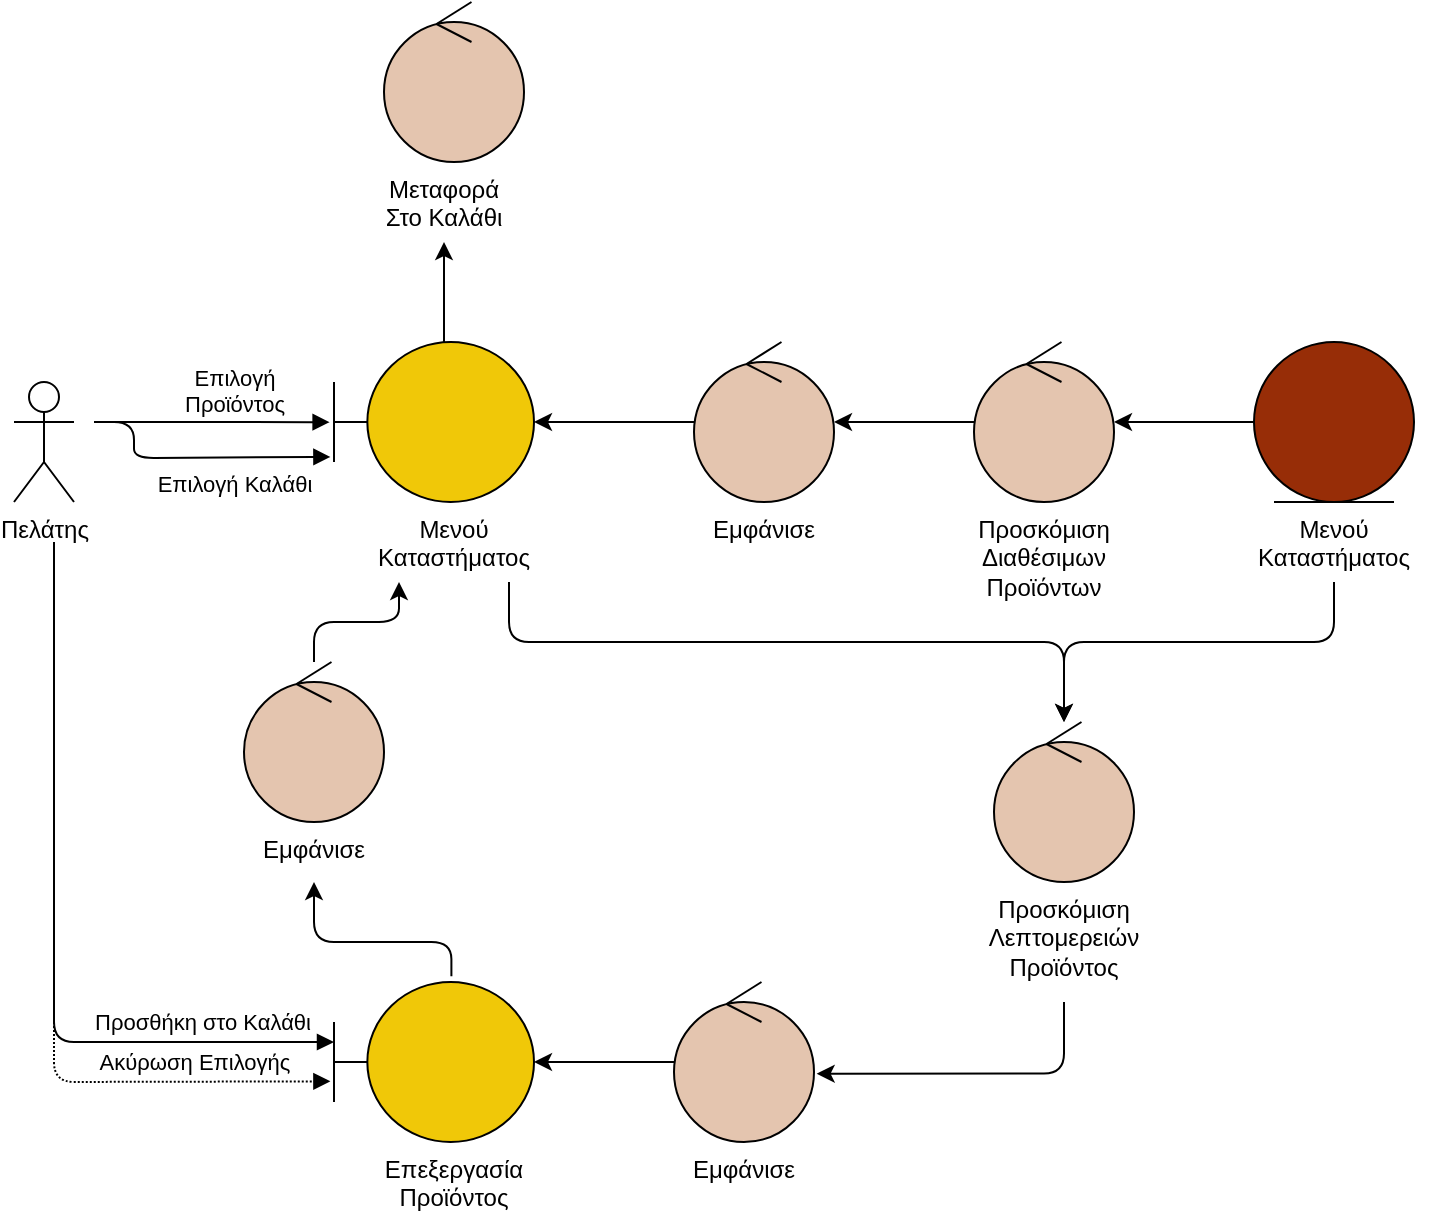 <mxfile version="18.0.3"><diagram id="_NEF_zK0TXl3RWh3A6Ux" name="Page-1"><mxGraphModel dx="166" dy="1647" grid="1" gridSize="10" guides="1" tooltips="1" connect="1" arrows="1" fold="1" page="1" pageScale="1" pageWidth="850" pageHeight="1100" math="0" shadow="0"><root><mxCell id="0"/><mxCell id="1" parent="0"/><mxCell id="LmuKfafXIdMlhaVFYHfl-38" style="edgeStyle=orthogonalEdgeStyle;rounded=0;orthogonalLoop=1;jettySize=auto;html=1;" parent="1" source="LmuKfafXIdMlhaVFYHfl-39" target="LmuKfafXIdMlhaVFYHfl-41" edge="1"><mxGeometry relative="1" as="geometry"/></mxCell><mxCell id="LmuKfafXIdMlhaVFYHfl-39" value="" style="ellipse;shape=umlControl;whiteSpace=wrap;html=1;fillColor=#E4C5AF;" parent="1" vertex="1"><mxGeometry x="1260" y="120" width="70" height="80" as="geometry"/></mxCell><mxCell id="LmuKfafXIdMlhaVFYHfl-40" style="edgeStyle=orthogonalEdgeStyle;rounded=1;orthogonalLoop=1;jettySize=auto;html=1;exitX=0.75;exitY=1;exitDx=0;exitDy=0;" parent="1" source="LmuKfafXIdMlhaVFYHfl-64" target="LmuKfafXIdMlhaVFYHfl-52" edge="1"><mxGeometry relative="1" as="geometry"><Array as="points"><mxPoint x="1168" y="270"/><mxPoint x="1445" y="270"/></Array></mxGeometry></mxCell><mxCell id="LmuKfafXIdMlhaVFYHfl-41" value="" style="shape=umlBoundary;whiteSpace=wrap;html=1;fillColor=#F0C808;" parent="1" vertex="1"><mxGeometry x="1080" y="120" width="100" height="80" as="geometry"/></mxCell><mxCell id="LmuKfafXIdMlhaVFYHfl-42" value="Επιλογή &lt;br&gt;Προϊόντος" style="html=1;verticalAlign=bottom;endArrow=block;rounded=0;entryX=-0.022;entryY=0.501;entryDx=0;entryDy=0;entryPerimeter=0;labelBackgroundColor=none;" parent="1" target="LmuKfafXIdMlhaVFYHfl-41" edge="1"><mxGeometry x="0.189" width="80" relative="1" as="geometry"><mxPoint x="960" y="160" as="sourcePoint"/><mxPoint x="1260" y="60" as="targetPoint"/><Array as="points"><mxPoint x="960" y="160"/></Array><mxPoint as="offset"/></mxGeometry></mxCell><mxCell id="LmuKfafXIdMlhaVFYHfl-43" style="edgeStyle=orthogonalEdgeStyle;rounded=0;orthogonalLoop=1;jettySize=auto;html=1;" parent="1" source="LmuKfafXIdMlhaVFYHfl-44" target="LmuKfafXIdMlhaVFYHfl-39" edge="1"><mxGeometry relative="1" as="geometry"/></mxCell><mxCell id="LmuKfafXIdMlhaVFYHfl-44" value="" style="ellipse;shape=umlControl;whiteSpace=wrap;html=1;fillColor=#E4C5AF;" parent="1" vertex="1"><mxGeometry x="1400" y="120" width="70" height="80" as="geometry"/></mxCell><mxCell id="LmuKfafXIdMlhaVFYHfl-45" style="edgeStyle=orthogonalEdgeStyle;rounded=1;orthogonalLoop=1;jettySize=auto;html=1;entryX=0.5;entryY=1;entryDx=0;entryDy=0;exitX=0.587;exitY=-0.036;exitDx=0;exitDy=0;exitPerimeter=0;" parent="1" source="LmuKfafXIdMlhaVFYHfl-47" target="LmuKfafXIdMlhaVFYHfl-68" edge="1"><mxGeometry relative="1" as="geometry"><Array as="points"><mxPoint x="1139" y="420"/><mxPoint x="1070" y="420"/></Array></mxGeometry></mxCell><mxCell id="LmuKfafXIdMlhaVFYHfl-46" style="edgeStyle=orthogonalEdgeStyle;rounded=0;orthogonalLoop=1;jettySize=auto;html=1;" parent="1" source="LmuKfafXIdMlhaVFYHfl-41" target="LmuKfafXIdMlhaVFYHfl-69" edge="1"><mxGeometry relative="1" as="geometry"><mxPoint x="1135" y="-80" as="sourcePoint"/><mxPoint x="1135" y="80" as="targetPoint"/><Array as="points"><mxPoint x="1135" y="110"/><mxPoint x="1135" y="110"/></Array></mxGeometry></mxCell><mxCell id="LmuKfafXIdMlhaVFYHfl-47" value="" style="shape=umlBoundary;whiteSpace=wrap;html=1;fillColor=#F0C808;" parent="1" vertex="1"><mxGeometry x="1080" y="440" width="100" height="80" as="geometry"/></mxCell><mxCell id="LmuKfafXIdMlhaVFYHfl-48" style="edgeStyle=orthogonalEdgeStyle;rounded=0;orthogonalLoop=1;jettySize=auto;html=1;" parent="1" source="LmuKfafXIdMlhaVFYHfl-50" target="LmuKfafXIdMlhaVFYHfl-44" edge="1"><mxGeometry relative="1" as="geometry"/></mxCell><mxCell id="LmuKfafXIdMlhaVFYHfl-49" style="edgeStyle=orthogonalEdgeStyle;rounded=1;orthogonalLoop=1;jettySize=auto;html=1;exitX=0.5;exitY=1;exitDx=0;exitDy=0;" parent="1" source="LmuKfafXIdMlhaVFYHfl-63" target="LmuKfafXIdMlhaVFYHfl-52" edge="1"><mxGeometry relative="1" as="geometry"><mxPoint x="1580" y="290" as="targetPoint"/><Array as="points"><mxPoint x="1580" y="270"/><mxPoint x="1445" y="270"/></Array></mxGeometry></mxCell><mxCell id="LmuKfafXIdMlhaVFYHfl-50" value="" style="ellipse;shape=umlEntity;whiteSpace=wrap;html=1;fillColor=#972D07;" parent="1" vertex="1"><mxGeometry x="1540" y="120" width="80" height="80" as="geometry"/></mxCell><mxCell id="LmuKfafXIdMlhaVFYHfl-51" style="edgeStyle=orthogonalEdgeStyle;rounded=1;orthogonalLoop=1;jettySize=auto;html=1;exitX=0.5;exitY=1;exitDx=0;exitDy=0;entryX=1.019;entryY=0.573;entryDx=0;entryDy=0;entryPerimeter=0;" parent="1" source="LmuKfafXIdMlhaVFYHfl-65" target="LmuKfafXIdMlhaVFYHfl-54" edge="1"><mxGeometry relative="1" as="geometry"><mxPoint x="1445" y="480" as="targetPoint"/><Array as="points"><mxPoint x="1445" y="486"/></Array></mxGeometry></mxCell><mxCell id="LmuKfafXIdMlhaVFYHfl-52" value="" style="ellipse;shape=umlControl;whiteSpace=wrap;html=1;fillColor=#E4C5AF;" parent="1" vertex="1"><mxGeometry x="1410" y="310" width="70" height="80" as="geometry"/></mxCell><mxCell id="LmuKfafXIdMlhaVFYHfl-53" style="edgeStyle=orthogonalEdgeStyle;rounded=0;orthogonalLoop=1;jettySize=auto;html=1;" parent="1" source="LmuKfafXIdMlhaVFYHfl-54" target="LmuKfafXIdMlhaVFYHfl-47" edge="1"><mxGeometry relative="1" as="geometry"/></mxCell><mxCell id="LmuKfafXIdMlhaVFYHfl-54" value="" style="ellipse;shape=umlControl;whiteSpace=wrap;html=1;fillColor=#E4C5AF;" parent="1" vertex="1"><mxGeometry x="1250" y="440" width="70" height="80" as="geometry"/></mxCell><mxCell id="LmuKfafXIdMlhaVFYHfl-55" value="Προσθήκη στο Καλάθι" style="html=1;verticalAlign=bottom;endArrow=block;rounded=1;entryX=0;entryY=0.375;entryDx=0;entryDy=0;entryPerimeter=0;align=center;labelBackgroundColor=none;" parent="1" target="LmuKfafXIdMlhaVFYHfl-47" edge="1"><mxGeometry x="0.659" y="1" width="80" relative="1" as="geometry"><mxPoint x="940" y="220" as="sourcePoint"/><mxPoint x="970" y="280" as="targetPoint"/><Array as="points"><mxPoint x="940" y="470"/></Array><mxPoint as="offset"/></mxGeometry></mxCell><mxCell id="LmuKfafXIdMlhaVFYHfl-56" style="edgeStyle=orthogonalEdgeStyle;rounded=1;orthogonalLoop=1;jettySize=auto;html=1;entryX=0.25;entryY=1;entryDx=0;entryDy=0;" parent="1" source="LmuKfafXIdMlhaVFYHfl-57" target="LmuKfafXIdMlhaVFYHfl-64" edge="1"><mxGeometry relative="1" as="geometry"><mxPoint x="1135" y="230" as="targetPoint"/><Array as="points"/></mxGeometry></mxCell><mxCell id="LmuKfafXIdMlhaVFYHfl-57" value="" style="ellipse;shape=umlControl;whiteSpace=wrap;html=1;fillColor=#E4C5AF;" parent="1" vertex="1"><mxGeometry x="1035" y="280" width="70" height="80" as="geometry"/></mxCell><mxCell id="LmuKfafXIdMlhaVFYHfl-58" value="Επιλογή Καλάθι" style="html=1;verticalAlign=bottom;endArrow=block;rounded=1;fillColor=#008a00;strokeColor=#000000;align=center;labelBackgroundColor=none;entryX=-0.018;entryY=0.718;entryDx=0;entryDy=0;entryPerimeter=0;" parent="1" target="LmuKfafXIdMlhaVFYHfl-41" edge="1"><mxGeometry x="0.29" y="-22" width="80" relative="1" as="geometry"><mxPoint x="960" y="160" as="sourcePoint"/><mxPoint x="1080" y="240" as="targetPoint"/><Array as="points"><mxPoint x="980" y="160"/><mxPoint x="980" y="178"/></Array><mxPoint as="offset"/></mxGeometry></mxCell><mxCell id="LmuKfafXIdMlhaVFYHfl-59" value="" style="ellipse;shape=umlControl;whiteSpace=wrap;html=1;fillColor=#E4C5AF;fontColor=#ffffff;strokeColor=#000000;" parent="1" vertex="1"><mxGeometry x="1105" y="-50" width="70" height="80" as="geometry"/></mxCell><mxCell id="LmuKfafXIdMlhaVFYHfl-60" value="Πελάτης" style="shape=umlActor;verticalLabelPosition=bottom;verticalAlign=top;html=1;outlineConnect=0;" parent="1" vertex="1"><mxGeometry x="920" y="140" width="30" height="60" as="geometry"/></mxCell><mxCell id="LmuKfafXIdMlhaVFYHfl-61" value="&lt;meta charset=&quot;utf-8&quot;&gt;&lt;span style=&quot;color: rgb(0, 0, 0); font-family: helvetica; font-size: 12px; font-style: normal; font-weight: 400; letter-spacing: normal; text-indent: 0px; text-transform: none; word-spacing: 0px; display: inline; float: none;&quot;&gt;Προσκόμιση&lt;/span&gt;&lt;br style=&quot;color: rgb(0, 0, 0); font-family: helvetica; font-size: 12px; font-style: normal; font-weight: 400; letter-spacing: normal; text-indent: 0px; text-transform: none; word-spacing: 0px;&quot;&gt;&lt;span style=&quot;color: rgb(0, 0, 0); font-family: helvetica; font-size: 12px; font-style: normal; font-weight: 400; letter-spacing: normal; text-indent: 0px; text-transform: none; word-spacing: 0px; display: inline; float: none;&quot;&gt;Διαθέσιμων&lt;/span&gt;&lt;br style=&quot;color: rgb(0, 0, 0); font-family: helvetica; font-size: 12px; font-style: normal; font-weight: 400; letter-spacing: normal; text-indent: 0px; text-transform: none; word-spacing: 0px;&quot;&gt;&lt;span style=&quot;color: rgb(0, 0, 0); font-family: helvetica; font-size: 12px; font-style: normal; font-weight: 400; letter-spacing: normal; text-indent: 0px; text-transform: none; word-spacing: 0px; display: inline; float: none;&quot;&gt;Προϊόντων&lt;/span&gt;" style="text;whiteSpace=wrap;html=1;align=center;labelBackgroundColor=none;" parent="1" vertex="1"><mxGeometry x="1385" y="200" width="100" height="60" as="geometry"/></mxCell><mxCell id="LmuKfafXIdMlhaVFYHfl-62" value="&lt;meta charset=&quot;utf-8&quot;&gt;&lt;span style=&quot;color: rgb(0, 0, 0); font-family: helvetica; font-size: 12px; font-style: normal; font-weight: 400; letter-spacing: normal; text-indent: 0px; text-transform: none; word-spacing: 0px; display: inline; float: none;&quot;&gt;Εμφάνισε&lt;/span&gt;" style="text;whiteSpace=wrap;html=1;align=center;labelBackgroundColor=none;" parent="1" vertex="1"><mxGeometry x="1255" y="200" width="80" height="30" as="geometry"/></mxCell><mxCell id="LmuKfafXIdMlhaVFYHfl-63" value="&lt;meta charset=&quot;utf-8&quot;&gt;&lt;span style=&quot;color: rgb(0, 0, 0); font-family: helvetica; font-size: 12px; font-style: normal; font-weight: 400; letter-spacing: normal; text-indent: 0px; text-transform: none; word-spacing: 0px; display: inline; float: none;&quot;&gt;Μενού&lt;/span&gt;&lt;br style=&quot;color: rgb(0, 0, 0); font-family: helvetica; font-size: 12px; font-style: normal; font-weight: 400; letter-spacing: normal; text-indent: 0px; text-transform: none; word-spacing: 0px;&quot;&gt;&lt;span style=&quot;color: rgb(0, 0, 0); font-family: helvetica; font-size: 12px; font-style: normal; font-weight: 400; letter-spacing: normal; text-indent: 0px; text-transform: none; word-spacing: 0px; display: inline; float: none;&quot;&gt;Καταστήματος&lt;/span&gt;" style="text;whiteSpace=wrap;html=1;align=center;labelBackgroundColor=none;" parent="1" vertex="1"><mxGeometry x="1525" y="200" width="110" height="40" as="geometry"/></mxCell><mxCell id="LmuKfafXIdMlhaVFYHfl-64" value="&lt;meta charset=&quot;utf-8&quot;&gt;&lt;span style=&quot;color: rgb(0, 0, 0); font-family: helvetica; font-size: 12px; font-style: normal; font-weight: 400; letter-spacing: normal; text-indent: 0px; text-transform: none; word-spacing: 0px; display: inline; float: none;&quot;&gt;Μενού&lt;/span&gt;&lt;br style=&quot;color: rgb(0, 0, 0); font-family: helvetica; font-size: 12px; font-style: normal; font-weight: 400; letter-spacing: normal; text-indent: 0px; text-transform: none; word-spacing: 0px;&quot;&gt;&lt;span style=&quot;color: rgb(0, 0, 0); font-family: helvetica; font-size: 12px; font-style: normal; font-weight: 400; letter-spacing: normal; text-indent: 0px; text-transform: none; word-spacing: 0px; display: inline; float: none;&quot;&gt;Καταστήματος&lt;/span&gt;" style="text;whiteSpace=wrap;html=1;align=center;labelBackgroundColor=none;" parent="1" vertex="1"><mxGeometry x="1085" y="200" width="110" height="40" as="geometry"/></mxCell><mxCell id="LmuKfafXIdMlhaVFYHfl-65" value="&lt;meta charset=&quot;utf-8&quot;&gt;&lt;span style=&quot;color: rgb(0, 0, 0); font-family: helvetica; font-size: 12px; font-style: normal; font-weight: 400; letter-spacing: normal; text-indent: 0px; text-transform: none; word-spacing: 0px; display: inline; float: none;&quot;&gt;Προσκόμιση&lt;/span&gt;&lt;br style=&quot;color: rgb(0, 0, 0); font-family: helvetica; font-size: 12px; font-style: normal; font-weight: 400; letter-spacing: normal; text-indent: 0px; text-transform: none; word-spacing: 0px;&quot;&gt;&lt;span style=&quot;color: rgb(0, 0, 0); font-family: helvetica; font-size: 12px; font-style: normal; font-weight: 400; letter-spacing: normal; text-indent: 0px; text-transform: none; word-spacing: 0px; display: inline; float: none;&quot;&gt;Λεπτομερειών&lt;/span&gt;&lt;br style=&quot;color: rgb(0, 0, 0); font-family: helvetica; font-size: 12px; font-style: normal; font-weight: 400; letter-spacing: normal; text-indent: 0px; text-transform: none; word-spacing: 0px;&quot;&gt;&lt;span style=&quot;color: rgb(0, 0, 0); font-family: helvetica; font-size: 12px; font-style: normal; font-weight: 400; letter-spacing: normal; text-indent: 0px; text-transform: none; word-spacing: 0px; display: inline; float: none;&quot;&gt;Προϊόντος&lt;/span&gt;" style="text;whiteSpace=wrap;html=1;align=center;labelBackgroundColor=none;" parent="1" vertex="1"><mxGeometry x="1390" y="390" width="110" height="60" as="geometry"/></mxCell><mxCell id="LmuKfafXIdMlhaVFYHfl-66" value="&lt;meta charset=&quot;utf-8&quot;&gt;&lt;span style=&quot;color: rgb(0, 0, 0); font-family: helvetica; font-size: 12px; font-style: normal; font-weight: 400; letter-spacing: normal; text-indent: 0px; text-transform: none; word-spacing: 0px; display: inline; float: none;&quot;&gt;Εμφάνισε&lt;/span&gt;" style="text;whiteSpace=wrap;html=1;align=center;labelBackgroundColor=none;" parent="1" vertex="1"><mxGeometry x="1245" y="520" width="80" height="30" as="geometry"/></mxCell><mxCell id="LmuKfafXIdMlhaVFYHfl-67" value="&lt;meta charset=&quot;utf-8&quot;&gt;&lt;span style=&quot;color: rgb(0, 0, 0); font-family: helvetica; font-size: 12px; font-style: normal; font-weight: 400; letter-spacing: normal; text-indent: 0px; text-transform: none; word-spacing: 0px; display: inline; float: none;&quot;&gt;Επεξεργασία&lt;/span&gt;&lt;br style=&quot;color: rgb(0, 0, 0); font-family: helvetica; font-size: 12px; font-style: normal; font-weight: 400; letter-spacing: normal; text-indent: 0px; text-transform: none; word-spacing: 0px;&quot;&gt;&lt;span style=&quot;color: rgb(0, 0, 0); font-family: helvetica; font-size: 12px; font-style: normal; font-weight: 400; letter-spacing: normal; text-indent: 0px; text-transform: none; word-spacing: 0px; display: inline; float: none;&quot;&gt;Προϊόντος&lt;/span&gt;" style="text;whiteSpace=wrap;html=1;align=center;labelBackgroundColor=none;" parent="1" vertex="1"><mxGeometry x="1090" y="520" width="100" height="40" as="geometry"/></mxCell><mxCell id="LmuKfafXIdMlhaVFYHfl-68" value="&lt;meta charset=&quot;utf-8&quot;&gt;&lt;span style=&quot;color: rgb(0, 0, 0); font-family: helvetica; font-size: 12px; font-style: normal; font-weight: 400; letter-spacing: normal; text-indent: 0px; text-transform: none; word-spacing: 0px; display: inline; float: none;&quot;&gt;Εμφάνισε&lt;/span&gt;" style="text;whiteSpace=wrap;html=1;align=center;labelBackgroundColor=none;" parent="1" vertex="1"><mxGeometry x="1030" y="360" width="80" height="30" as="geometry"/></mxCell><mxCell id="LmuKfafXIdMlhaVFYHfl-69" value="&lt;span style=&quot;font-family: &amp;#34;helvetica&amp;#34; ; font-size: 12px ; font-style: normal ; font-weight: 400 ; letter-spacing: normal ; text-indent: 0px ; text-transform: none ; word-spacing: 0px ; display: inline ; float: none&quot;&gt;Μεταφορά&lt;/span&gt;&lt;br style=&quot;font-family: &amp;#34;helvetica&amp;#34; ; font-size: 12px ; font-style: normal ; font-weight: 400 ; letter-spacing: normal ; text-indent: 0px ; text-transform: none ; word-spacing: 0px&quot;&gt;&lt;span style=&quot;font-family: &amp;#34;helvetica&amp;#34; ; font-size: 12px ; font-style: normal ; font-weight: 400 ; letter-spacing: normal ; text-indent: 0px ; text-transform: none ; word-spacing: 0px ; display: inline ; float: none&quot;&gt;Στο&amp;nbsp;&lt;/span&gt;&lt;span style=&quot;font-family: &amp;#34;helvetica&amp;#34; ; font-size: 12px ; font-style: normal ; font-weight: 400 ; letter-spacing: normal ; text-indent: 0px ; text-transform: none ; word-spacing: 0px ; display: inline ; float: none&quot;&gt;Καλάθι&lt;/span&gt;" style="text;whiteSpace=wrap;html=1;fontColor=#000000;labelBackgroundColor=none;align=center;" parent="1" vertex="1"><mxGeometry x="1090" y="30" width="90" height="40" as="geometry"/></mxCell><mxCell id="K6cDLjh7hvHi8Z1A5Tbi-1" value="Ακύρωση Επιλογής" style="html=1;verticalAlign=bottom;endArrow=block;rounded=1;entryX=-0.018;entryY=0.621;entryDx=0;entryDy=0;entryPerimeter=0;align=center;labelBackgroundColor=none;dashed=1;dashPattern=1 1;" edge="1" parent="1" target="LmuKfafXIdMlhaVFYHfl-47"><mxGeometry x="0.659" y="1" width="80" relative="1" as="geometry"><mxPoint x="940" y="230" as="sourcePoint"/><mxPoint x="1080" y="490" as="targetPoint"/><Array as="points"><mxPoint x="940" y="490"/></Array><mxPoint as="offset"/></mxGeometry></mxCell></root></mxGraphModel></diagram></mxfile>